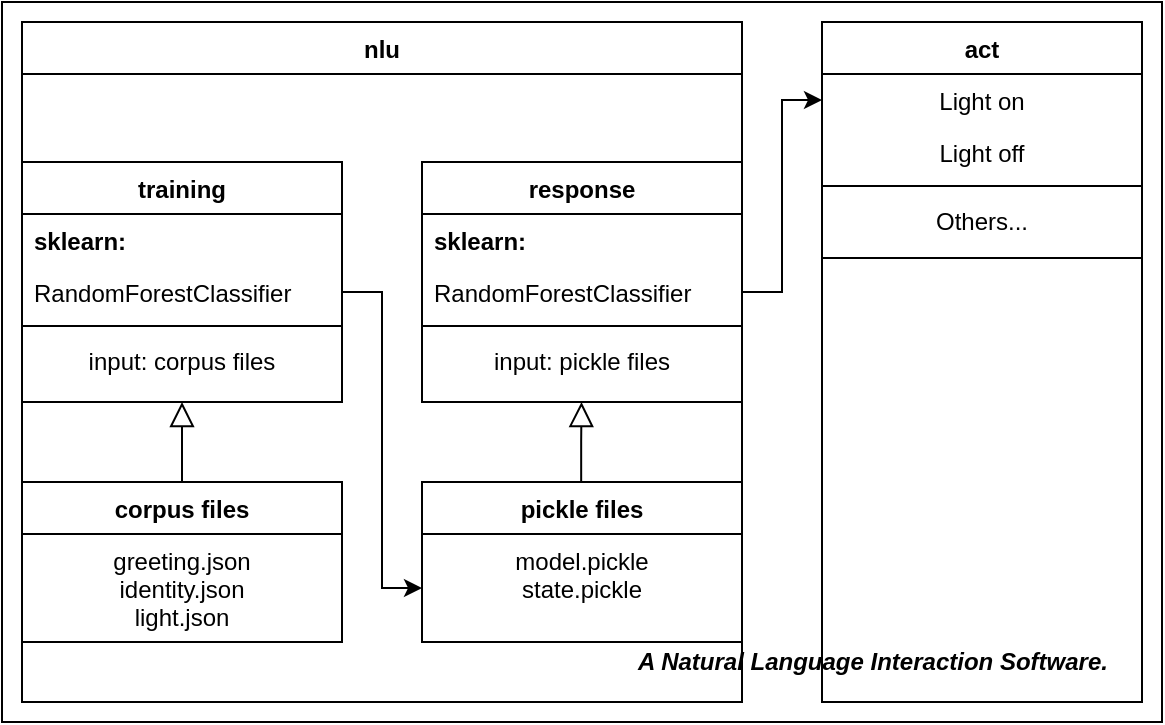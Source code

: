 <mxfile version="12.3.2" type="device" pages="1"><diagram id="C5RBs43oDa-KdzZeNtuy" name="Page-1"><mxGraphModel dx="809" dy="569" grid="1" gridSize="10" guides="1" tooltips="1" connect="1" arrows="1" fold="1" page="1" pageScale="1" pageWidth="827" pageHeight="1169" math="0" shadow="0"><root><mxCell id="WIyWlLk6GJQsqaUBKTNV-0"/><mxCell id="WIyWlLk6GJQsqaUBKTNV-1" parent="WIyWlLk6GJQsqaUBKTNV-0"/><mxCell id="f9Wg0N8-lhBNliFwelGs-0" value="" style="rounded=0;whiteSpace=wrap;html=1;" parent="WIyWlLk6GJQsqaUBKTNV-1" vertex="1"><mxGeometry x="30" y="170" width="580" height="360" as="geometry"/></mxCell><mxCell id="zkfFHV4jXpPFQw0GAbJ--0" value="nlu" style="swimlane;fontStyle=1;align=center;verticalAlign=top;childLayout=stackLayout;horizontal=1;startSize=26;horizontalStack=0;resizeParent=1;resizeLast=0;collapsible=1;marginBottom=0;rounded=0;shadow=0;strokeWidth=1;" parent="WIyWlLk6GJQsqaUBKTNV-1" vertex="1"><mxGeometry x="40" y="180" width="360" height="340" as="geometry"><mxRectangle x="80" y="200" width="160" height="26" as="alternateBounds"/></mxGeometry></mxCell><mxCell id="zkfFHV4jXpPFQw0GAbJ--17" value="act" style="swimlane;fontStyle=1;align=center;verticalAlign=top;childLayout=stackLayout;horizontal=1;startSize=26;horizontalStack=0;resizeParent=1;resizeLast=0;collapsible=1;marginBottom=0;rounded=0;shadow=0;strokeWidth=1;" parent="WIyWlLk6GJQsqaUBKTNV-1" vertex="1"><mxGeometry x="440" y="180" width="160" height="340" as="geometry"><mxRectangle x="520" y="160" width="160" height="26" as="alternateBounds"/></mxGeometry></mxCell><mxCell id="zkfFHV4jXpPFQw0GAbJ--18" value="Light on" style="text;align=center;verticalAlign=top;spacingLeft=4;spacingRight=4;overflow=hidden;rotatable=0;points=[[0,0.5],[1,0.5]];portConstraint=eastwest;" parent="zkfFHV4jXpPFQw0GAbJ--17" vertex="1"><mxGeometry y="26" width="160" height="26" as="geometry"/></mxCell><mxCell id="0dfVut6w1Gdvu5zo_QZ6-2" value="Light off" style="text;align=center;verticalAlign=top;spacingLeft=4;spacingRight=4;overflow=hidden;rotatable=0;points=[[0,0.5],[1,0.5]];portConstraint=eastwest;" vertex="1" parent="zkfFHV4jXpPFQw0GAbJ--17"><mxGeometry y="52" width="160" height="26" as="geometry"/></mxCell><mxCell id="dpa60lJ9bFwebrFWWJo7-35" value="" style="line;html=1;strokeWidth=1;align=left;verticalAlign=middle;spacingTop=-1;spacingLeft=3;spacingRight=3;rotatable=0;labelPosition=right;points=[];portConstraint=eastwest;" parent="zkfFHV4jXpPFQw0GAbJ--17" vertex="1"><mxGeometry y="78" width="160" height="8" as="geometry"/></mxCell><mxCell id="dpa60lJ9bFwebrFWWJo7-38" value="Others..." style="text;align=center;verticalAlign=top;spacingLeft=4;spacingRight=4;overflow=hidden;rotatable=0;points=[[0,0.5],[1,0.5]];portConstraint=eastwest;" parent="zkfFHV4jXpPFQw0GAbJ--17" vertex="1"><mxGeometry y="86" width="160" height="28" as="geometry"/></mxCell><mxCell id="dpa60lJ9bFwebrFWWJo7-37" value="" style="line;html=1;strokeWidth=1;align=left;verticalAlign=middle;spacingTop=-1;spacingLeft=3;spacingRight=3;rotatable=0;labelPosition=right;points=[];portConstraint=eastwest;" parent="zkfFHV4jXpPFQw0GAbJ--17" vertex="1"><mxGeometry y="114" width="160" height="8" as="geometry"/></mxCell><mxCell id="0dfVut6w1Gdvu5zo_QZ6-3" value="" style="group" vertex="1" connectable="0" parent="WIyWlLk6GJQsqaUBKTNV-1"><mxGeometry x="40" y="250" width="160" height="240" as="geometry"/></mxCell><mxCell id="dpa60lJ9bFwebrFWWJo7-3" value="training" style="swimlane;fontStyle=1;align=center;verticalAlign=top;childLayout=stackLayout;horizontal=1;startSize=26;horizontalStack=0;resizeParent=1;resizeLast=0;collapsible=1;marginBottom=0;rounded=0;shadow=0;strokeWidth=1;" parent="0dfVut6w1Gdvu5zo_QZ6-3" vertex="1"><mxGeometry width="160" height="120" as="geometry"><mxRectangle x="130" y="380" width="160" height="26" as="alternateBounds"/></mxGeometry></mxCell><mxCell id="dpa60lJ9bFwebrFWWJo7-4" value="sklearn:" style="text;align=left;verticalAlign=top;spacingLeft=4;spacingRight=4;overflow=hidden;rotatable=0;points=[[0,0.5],[1,0.5]];portConstraint=eastwest;fontStyle=1" parent="dpa60lJ9bFwebrFWWJo7-3" vertex="1"><mxGeometry y="26" width="160" height="26" as="geometry"/></mxCell><mxCell id="dpa60lJ9bFwebrFWWJo7-5" value="RandomForestClassifier" style="text;align=left;verticalAlign=top;spacingLeft=4;spacingRight=4;overflow=hidden;rotatable=0;points=[[0,0.5],[1,0.5]];portConstraint=eastwest;rounded=0;shadow=0;html=0;" parent="dpa60lJ9bFwebrFWWJo7-3" vertex="1"><mxGeometry y="52" width="160" height="26" as="geometry"/></mxCell><mxCell id="dpa60lJ9bFwebrFWWJo7-6" value="" style="line;html=1;strokeWidth=1;align=left;verticalAlign=middle;spacingTop=-1;spacingLeft=3;spacingRight=3;rotatable=0;labelPosition=right;points=[];portConstraint=eastwest;" parent="dpa60lJ9bFwebrFWWJo7-3" vertex="1"><mxGeometry y="78" width="160" height="8" as="geometry"/></mxCell><mxCell id="dpa60lJ9bFwebrFWWJo7-7" value="input: corpus files" style="text;align=center;verticalAlign=top;spacingLeft=4;spacingRight=4;overflow=hidden;rotatable=0;points=[[0,0.5],[1,0.5]];portConstraint=eastwest;fontStyle=0" parent="dpa60lJ9bFwebrFWWJo7-3" vertex="1"><mxGeometry y="86" width="160" height="26" as="geometry"/></mxCell><mxCell id="dpa60lJ9bFwebrFWWJo7-18" value="corpus files" style="swimlane;fontStyle=1;align=center;verticalAlign=top;childLayout=stackLayout;horizontal=1;startSize=26;horizontalStack=0;resizeParent=1;resizeLast=0;collapsible=1;marginBottom=0;rounded=0;shadow=0;strokeWidth=1;" parent="0dfVut6w1Gdvu5zo_QZ6-3" vertex="1"><mxGeometry y="160" width="160" height="80" as="geometry"><mxRectangle x="320" y="480" width="160" height="26" as="alternateBounds"/></mxGeometry></mxCell><mxCell id="dpa60lJ9bFwebrFWWJo7-27" value="greeting.json&#10;identity.json&#10;light.json&#10;" style="text;align=center;verticalAlign=top;spacingLeft=4;spacingRight=4;overflow=hidden;rotatable=0;points=[[0,0.5],[1,0.5]];portConstraint=eastwest;fontStyle=0" parent="dpa60lJ9bFwebrFWWJo7-18" vertex="1"><mxGeometry y="26" width="160" height="54" as="geometry"/></mxCell><mxCell id="dpa60lJ9bFwebrFWWJo7-26" value="" style="endArrow=block;endSize=10;endFill=0;shadow=0;strokeWidth=1;rounded=0;edgeStyle=elbowEdgeStyle;elbow=vertical;exitX=0.5;exitY=0;exitDx=0;exitDy=0;" parent="0dfVut6w1Gdvu5zo_QZ6-3" source="dpa60lJ9bFwebrFWWJo7-18" edge="1"><mxGeometry width="160" relative="1" as="geometry"><mxPoint x="89.857" y="-7.857" as="sourcePoint"/><mxPoint x="80" y="120" as="targetPoint"/></mxGeometry></mxCell><mxCell id="0dfVut6w1Gdvu5zo_QZ6-4" value="" style="group" vertex="1" connectable="0" parent="WIyWlLk6GJQsqaUBKTNV-1"><mxGeometry x="240" y="250" width="160" height="240" as="geometry"/></mxCell><mxCell id="zkfFHV4jXpPFQw0GAbJ--6" value="response" style="swimlane;fontStyle=1;align=center;verticalAlign=top;childLayout=stackLayout;horizontal=1;startSize=26;horizontalStack=0;resizeParent=1;resizeLast=0;collapsible=1;marginBottom=0;rounded=0;shadow=0;strokeWidth=1;" parent="0dfVut6w1Gdvu5zo_QZ6-4" vertex="1"><mxGeometry width="160" height="120" as="geometry"><mxRectangle x="80" y="270" width="160" height="26" as="alternateBounds"/></mxGeometry></mxCell><mxCell id="zkfFHV4jXpPFQw0GAbJ--7" value="sklearn:" style="text;align=left;verticalAlign=top;spacingLeft=4;spacingRight=4;overflow=hidden;rotatable=0;points=[[0,0.5],[1,0.5]];portConstraint=eastwest;fontStyle=1" parent="zkfFHV4jXpPFQw0GAbJ--6" vertex="1"><mxGeometry y="26" width="160" height="26" as="geometry"/></mxCell><mxCell id="zkfFHV4jXpPFQw0GAbJ--8" value="RandomForestClassifier" style="text;align=left;verticalAlign=top;spacingLeft=4;spacingRight=4;overflow=hidden;rotatable=0;points=[[0,0.5],[1,0.5]];portConstraint=eastwest;rounded=0;shadow=0;html=0;" parent="zkfFHV4jXpPFQw0GAbJ--6" vertex="1"><mxGeometry y="52" width="160" height="26" as="geometry"/></mxCell><mxCell id="zkfFHV4jXpPFQw0GAbJ--9" value="" style="line;html=1;strokeWidth=1;align=left;verticalAlign=middle;spacingTop=-1;spacingLeft=3;spacingRight=3;rotatable=0;labelPosition=right;points=[];portConstraint=eastwest;" parent="zkfFHV4jXpPFQw0GAbJ--6" vertex="1"><mxGeometry y="78" width="160" height="8" as="geometry"/></mxCell><mxCell id="zkfFHV4jXpPFQw0GAbJ--10" value="input: pickle files" style="text;align=center;verticalAlign=top;spacingLeft=4;spacingRight=4;overflow=hidden;rotatable=0;points=[[0,0.5],[1,0.5]];portConstraint=eastwest;fontStyle=0" parent="zkfFHV4jXpPFQw0GAbJ--6" vertex="1"><mxGeometry y="86" width="160" height="26" as="geometry"/></mxCell><mxCell id="dpa60lJ9bFwebrFWWJo7-28" value="pickle files" style="swimlane;fontStyle=1;align=center;verticalAlign=top;childLayout=stackLayout;horizontal=1;startSize=26;horizontalStack=0;resizeParent=1;resizeLast=0;collapsible=1;marginBottom=0;rounded=0;shadow=0;strokeWidth=1;" parent="0dfVut6w1Gdvu5zo_QZ6-4" vertex="1"><mxGeometry y="160" width="160" height="80" as="geometry"><mxRectangle x="320" y="480" width="160" height="26" as="alternateBounds"/></mxGeometry></mxCell><mxCell id="dpa60lJ9bFwebrFWWJo7-29" value="model.pickle&#10;state.pickle&#10;" style="text;align=center;verticalAlign=top;spacingLeft=4;spacingRight=4;overflow=hidden;rotatable=0;points=[[0,0.5],[1,0.5]];portConstraint=eastwest;fontStyle=0" parent="dpa60lJ9bFwebrFWWJo7-28" vertex="1"><mxGeometry y="26" width="160" height="54" as="geometry"/></mxCell><mxCell id="dpa60lJ9bFwebrFWWJo7-31" value="" style="endArrow=block;endSize=10;endFill=0;shadow=0;strokeWidth=1;rounded=0;edgeStyle=elbowEdgeStyle;elbow=vertical;exitX=0.5;exitY=0;exitDx=0;exitDy=0;" parent="0dfVut6w1Gdvu5zo_QZ6-4" edge="1"><mxGeometry width="160" relative="1" as="geometry"><mxPoint x="79.583" y="159.833" as="sourcePoint"/><mxPoint x="79.75" y="120.0" as="targetPoint"/></mxGeometry></mxCell><mxCell id="0dfVut6w1Gdvu5zo_QZ6-6" style="edgeStyle=orthogonalEdgeStyle;rounded=0;orthogonalLoop=1;jettySize=auto;html=1;exitX=1;exitY=0.5;exitDx=0;exitDy=0;entryX=0;entryY=0.5;entryDx=0;entryDy=0;" edge="1" parent="WIyWlLk6GJQsqaUBKTNV-1" source="dpa60lJ9bFwebrFWWJo7-5" target="dpa60lJ9bFwebrFWWJo7-29"><mxGeometry relative="1" as="geometry"/></mxCell><mxCell id="0dfVut6w1Gdvu5zo_QZ6-7" style="edgeStyle=orthogonalEdgeStyle;rounded=0;orthogonalLoop=1;jettySize=auto;html=1;exitX=1;exitY=0.5;exitDx=0;exitDy=0;entryX=0;entryY=0.5;entryDx=0;entryDy=0;" edge="1" parent="WIyWlLk6GJQsqaUBKTNV-1" source="zkfFHV4jXpPFQw0GAbJ--8" target="zkfFHV4jXpPFQw0GAbJ--18"><mxGeometry relative="1" as="geometry"/></mxCell><mxCell id="0dfVut6w1Gdvu5zo_QZ6-8" value="&lt;span style=&quot;text-align: left&quot;&gt;&lt;b&gt;&lt;i&gt;A Natural Language Interaction Software.&lt;/i&gt;&lt;/b&gt;&lt;/span&gt;" style="text;html=1;align=center;verticalAlign=middle;resizable=0;points=[];;autosize=1;" vertex="1" parent="WIyWlLk6GJQsqaUBKTNV-1"><mxGeometry x="340" y="490" width="250" height="20" as="geometry"/></mxCell></root></mxGraphModel></diagram></mxfile>